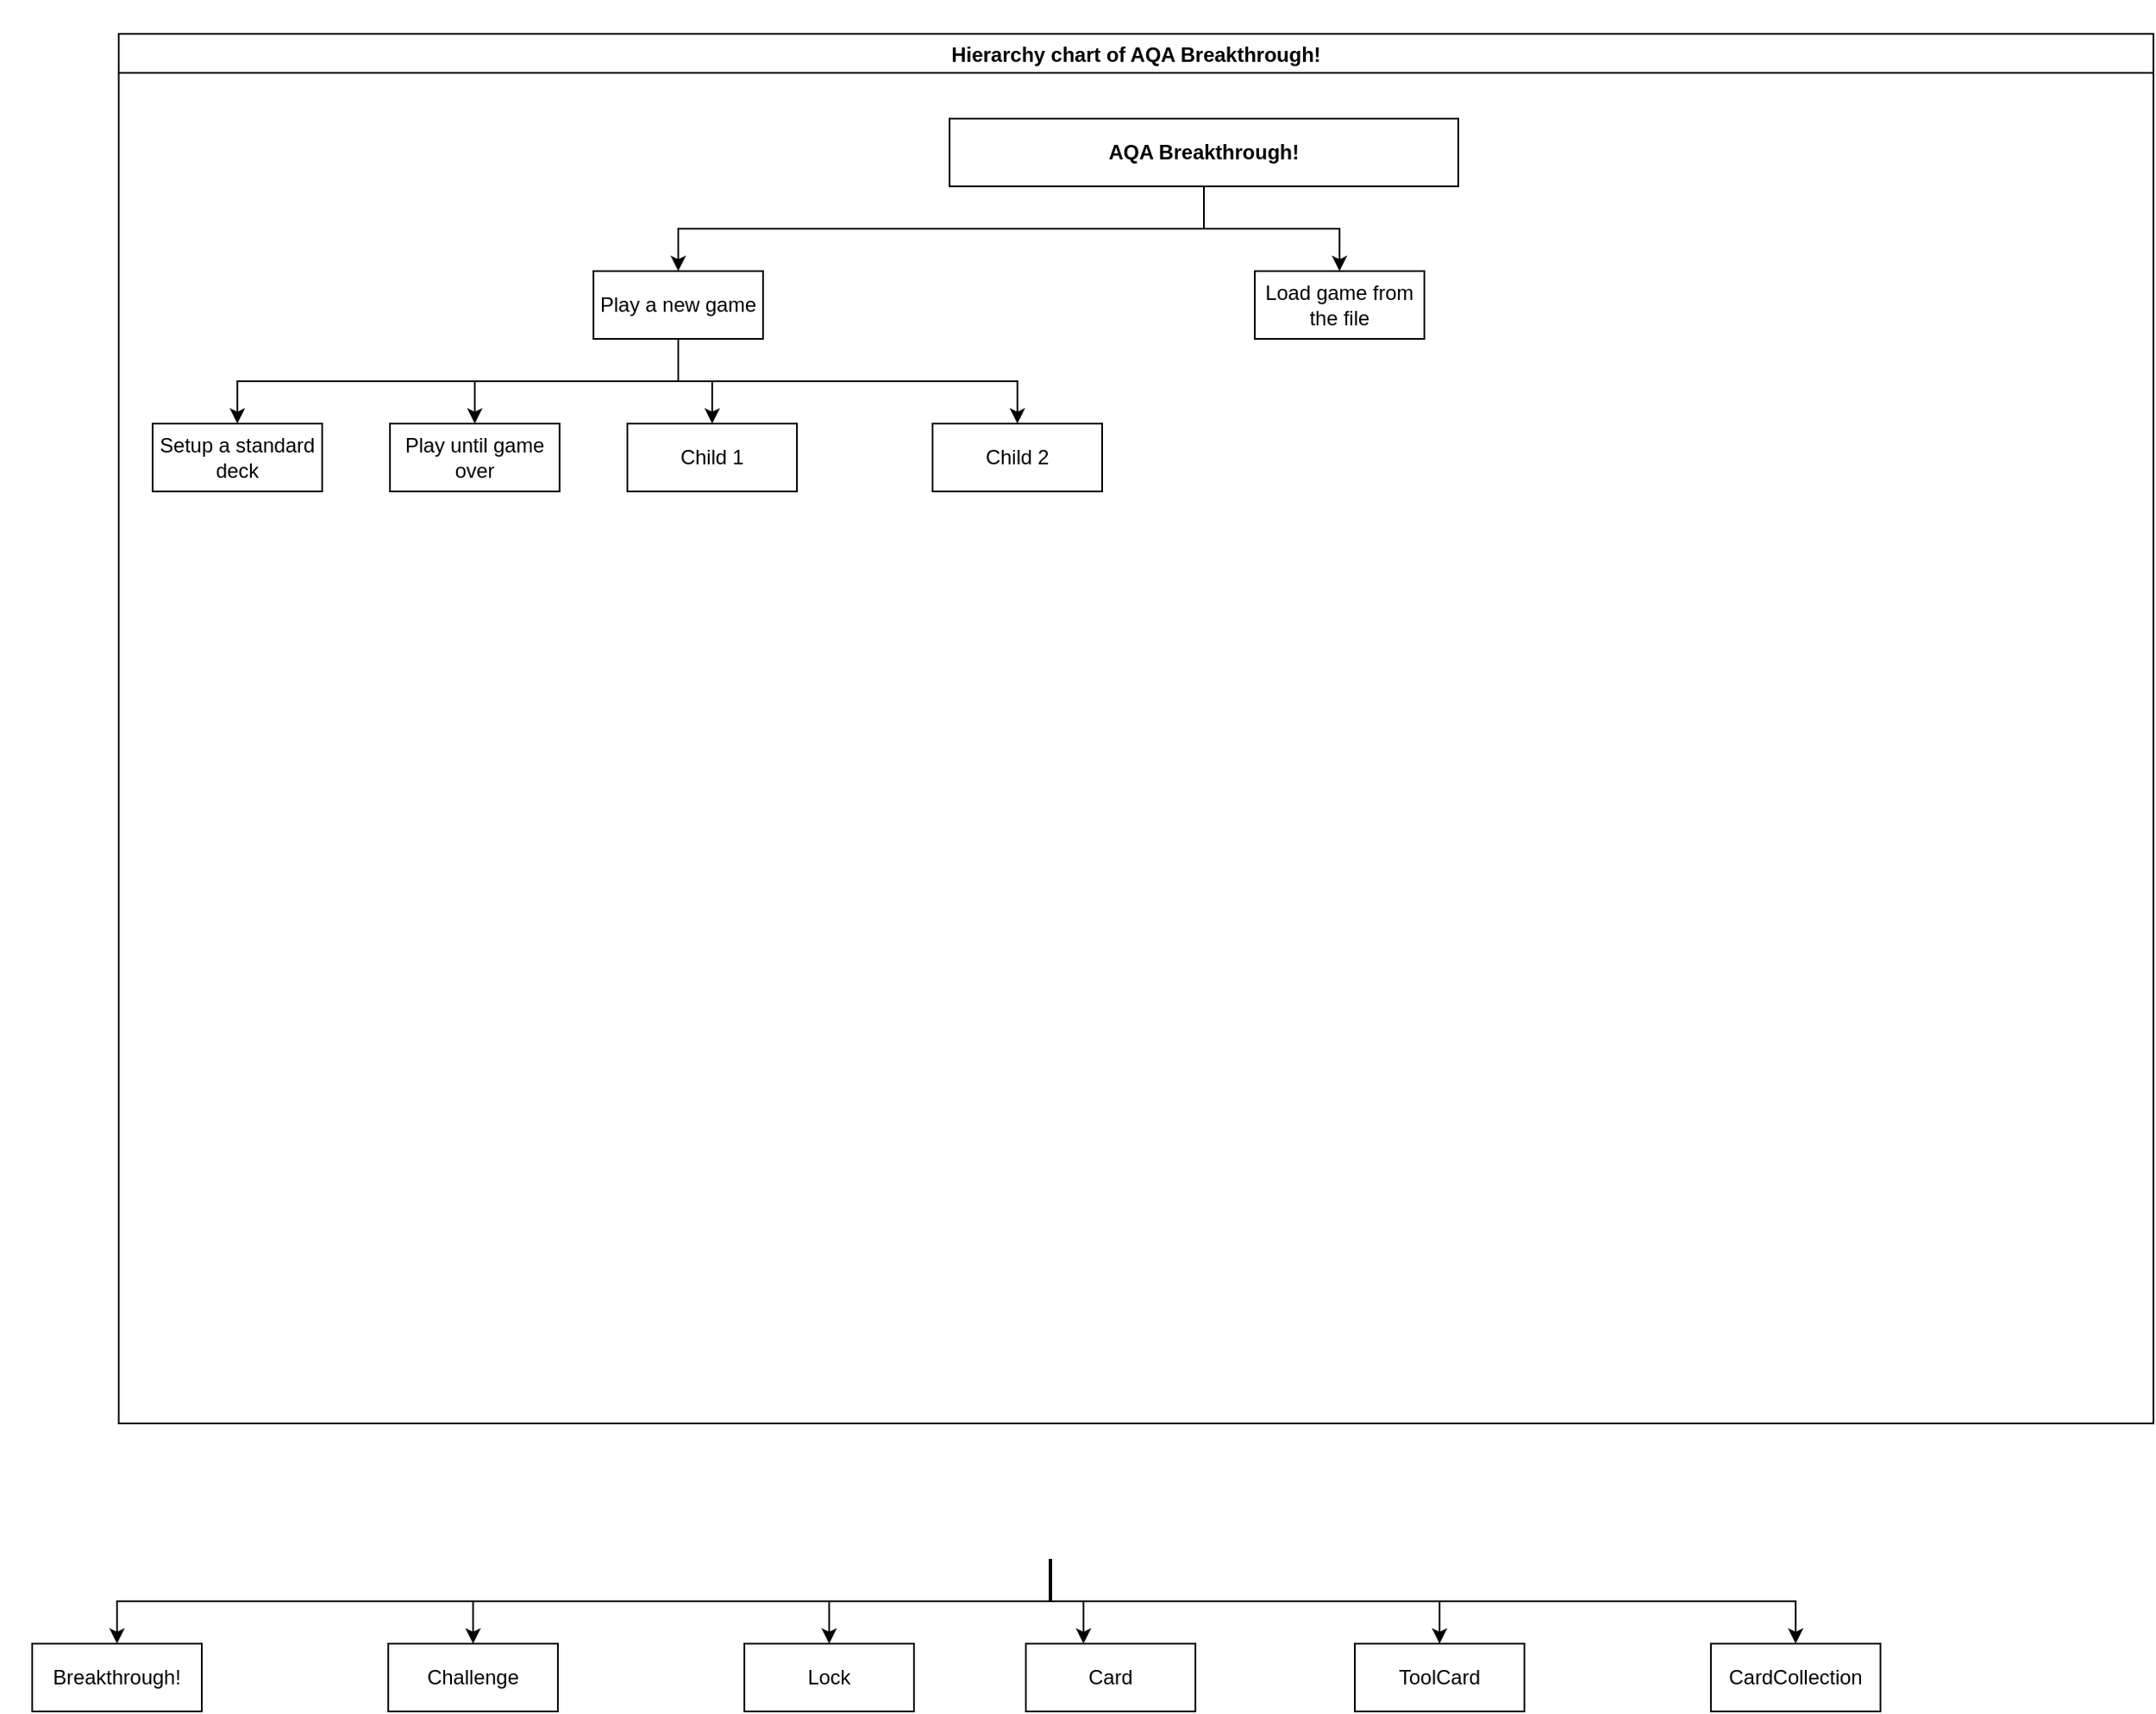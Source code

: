 <mxfile version="15.1.3" type="device"><diagram id="319-gNGehTpNslHtQPOz" name="Page-1"><mxGraphModel dx="2417" dy="1102" grid="1" gridSize="10" guides="1" tooltips="1" connect="1" arrows="1" fold="1" page="1" pageScale="1" pageWidth="827" pageHeight="1169" math="0" shadow="0"><root><mxCell id="0"/><mxCell id="1" parent="0"/><mxCell id="tbCygG3n8o6_lgiM14gP-38" value="Breakthrough!" style="whiteSpace=wrap;html=1;" vertex="1" parent="1"><mxGeometry x="-731" y="1050" width="100" height="40" as="geometry"/></mxCell><mxCell id="tbCygG3n8o6_lgiM14gP-40" value="Challenge" style="whiteSpace=wrap;html=1;" vertex="1" parent="1"><mxGeometry x="-521" y="1050" width="100" height="40" as="geometry"/></mxCell><mxCell id="tbCygG3n8o6_lgiM14gP-49" value="Lock" style="whiteSpace=wrap;html=1;" vertex="1" parent="1"><mxGeometry x="-311" y="1050" width="100" height="40" as="geometry"/></mxCell><mxCell id="tbCygG3n8o6_lgiM14gP-51" value="ToolCard" style="whiteSpace=wrap;html=1;" vertex="1" parent="1"><mxGeometry x="49" y="1050" width="100" height="40" as="geometry"/></mxCell><mxCell id="tbCygG3n8o6_lgiM14gP-52" value="" style="edgeStyle=elbowEdgeStyle;elbow=vertical;html=1;rounded=0;" edge="1" parent="1" target="tbCygG3n8o6_lgiM14gP-51"><mxGeometry relative="1" as="geometry"><mxPoint x="-131" y="1010" as="sourcePoint"/><Array as="points"><mxPoint x="-151" y="1025"/></Array></mxGeometry></mxCell><mxCell id="tbCygG3n8o6_lgiM14gP-83" value="Card" style="whiteSpace=wrap;html=1;" vertex="1" parent="1"><mxGeometry x="-145" y="1050" width="100" height="40" as="geometry"/></mxCell><mxCell id="tbCygG3n8o6_lgiM14gP-84" value="" style="edgeStyle=elbowEdgeStyle;elbow=vertical;html=1;rounded=0;" edge="1" parent="1" target="tbCygG3n8o6_lgiM14gP-83"><mxGeometry relative="1" as="geometry"><mxPoint x="-131" y="1010" as="sourcePoint"/><Array as="points"><mxPoint x="-111" y="1025"/><mxPoint x="-131" y="1025"/></Array></mxGeometry></mxCell><mxCell id="tbCygG3n8o6_lgiM14gP-85" value="CardCollection" style="whiteSpace=wrap;html=1;" vertex="1" parent="1"><mxGeometry x="259" y="1050" width="100" height="40" as="geometry"/></mxCell><mxCell id="tbCygG3n8o6_lgiM14gP-87" value="" style="group" vertex="1" connectable="0" parent="1"><mxGeometry x="-131" y="1000" as="geometry"/></mxCell><mxCell id="tbCygG3n8o6_lgiM14gP-50" value="" style="edgeStyle=elbowEdgeStyle;elbow=vertical;html=1;rounded=0;" edge="1" parent="tbCygG3n8o6_lgiM14gP-87" target="tbCygG3n8o6_lgiM14gP-49"><mxGeometry relative="1" as="geometry"><mxPoint as="sourcePoint"/></mxGeometry></mxCell><mxCell id="tbCygG3n8o6_lgiM14gP-86" value="" style="edgeStyle=elbowEdgeStyle;elbow=vertical;html=1;rounded=0;" edge="1" parent="tbCygG3n8o6_lgiM14gP-87" target="tbCygG3n8o6_lgiM14gP-85"><mxGeometry relative="1" as="geometry"><mxPoint as="sourcePoint"/></mxGeometry></mxCell><mxCell id="tbCygG3n8o6_lgiM14gP-89" value="" style="group" vertex="1" connectable="0" parent="1"><mxGeometry x="-130" y="1000" as="geometry"/></mxCell><mxCell id="tbCygG3n8o6_lgiM14gP-39" value="" style="edgeStyle=elbowEdgeStyle;elbow=vertical;html=1;rounded=0;" edge="1" parent="tbCygG3n8o6_lgiM14gP-89" target="tbCygG3n8o6_lgiM14gP-38"><mxGeometry relative="1" as="geometry"><mxPoint as="sourcePoint"/></mxGeometry></mxCell><mxCell id="tbCygG3n8o6_lgiM14gP-41" value="" style="edgeStyle=elbowEdgeStyle;elbow=vertical;html=1;rounded=0;" edge="1" parent="tbCygG3n8o6_lgiM14gP-89" target="tbCygG3n8o6_lgiM14gP-40"><mxGeometry relative="1" as="geometry"><mxPoint as="sourcePoint"/></mxGeometry></mxCell><mxCell id="tbCygG3n8o6_lgiM14gP-106" value="" style="group" vertex="1" connectable="0" parent="1"><mxGeometry x="-750" y="80" width="1200" height="820" as="geometry"/></mxCell><mxCell id="tbCygG3n8o6_lgiM14gP-30" value="Hierarchy chart of AQA Breakthrough!" style="swimlane;" vertex="1" parent="tbCygG3n8o6_lgiM14gP-106"><mxGeometry x="70" y="20" width="1200" height="820" as="geometry"/></mxCell><mxCell id="tbCygG3n8o6_lgiM14gP-37" value="&lt;b&gt;AQA Breakthrough!&lt;/b&gt;" style="whiteSpace=wrap;html=1;" vertex="1" parent="tbCygG3n8o6_lgiM14gP-30"><mxGeometry x="490" y="50" width="300" height="40" as="geometry"/></mxCell><mxCell id="tbCygG3n8o6_lgiM14gP-97" value="Play a new game" style="whiteSpace=wrap;html=1;" vertex="1" parent="tbCygG3n8o6_lgiM14gP-30"><mxGeometry x="280" y="140" width="100" height="40" as="geometry"/></mxCell><mxCell id="tbCygG3n8o6_lgiM14gP-98" value="" style="edgeStyle=elbowEdgeStyle;elbow=vertical;html=1;rounded=0;" edge="1" parent="tbCygG3n8o6_lgiM14gP-30" target="tbCygG3n8o6_lgiM14gP-97"><mxGeometry relative="1" as="geometry"><mxPoint x="640" y="90" as="sourcePoint"/></mxGeometry></mxCell><mxCell id="tbCygG3n8o6_lgiM14gP-99" value="Load game from the file" style="whiteSpace=wrap;html=1;" vertex="1" parent="tbCygG3n8o6_lgiM14gP-30"><mxGeometry x="670" y="140" width="100" height="40" as="geometry"/></mxCell><mxCell id="tbCygG3n8o6_lgiM14gP-100" value="" style="edgeStyle=elbowEdgeStyle;elbow=vertical;html=1;rounded=0;" edge="1" parent="tbCygG3n8o6_lgiM14gP-30" target="tbCygG3n8o6_lgiM14gP-99"><mxGeometry relative="1" as="geometry"><mxPoint x="640" y="90" as="sourcePoint"/></mxGeometry></mxCell><mxCell id="tbCygG3n8o6_lgiM14gP-109" value="Setup a standard deck" style="whiteSpace=wrap;html=1;" vertex="1" parent="tbCygG3n8o6_lgiM14gP-30"><mxGeometry x="20" y="230" width="100" height="40" as="geometry"/></mxCell><mxCell id="tbCygG3n8o6_lgiM14gP-111" value="Play until game over" style="whiteSpace=wrap;html=1;" vertex="1" parent="tbCygG3n8o6_lgiM14gP-30"><mxGeometry x="160" y="230" width="100" height="40" as="geometry"/></mxCell><mxCell id="tbCygG3n8o6_lgiM14gP-110" value="" style="edgeStyle=elbowEdgeStyle;elbow=vertical;html=1;rounded=0;exitX=0.5;exitY=1;exitDx=0;exitDy=0;" edge="1" parent="tbCygG3n8o6_lgiM14gP-30" target="tbCygG3n8o6_lgiM14gP-109" source="tbCygG3n8o6_lgiM14gP-97"><mxGeometry x="-310" y="260" as="geometry"><mxPoint x="570" y="180" as="sourcePoint"/></mxGeometry></mxCell><mxCell id="tbCygG3n8o6_lgiM14gP-112" value="" style="edgeStyle=elbowEdgeStyle;elbow=vertical;html=1;rounded=0;exitX=0.5;exitY=1;exitDx=0;exitDy=0;" edge="1" parent="tbCygG3n8o6_lgiM14gP-30" target="tbCygG3n8o6_lgiM14gP-111" source="tbCygG3n8o6_lgiM14gP-97"><mxGeometry x="-310" y="260" as="geometry"><mxPoint x="570" y="180" as="sourcePoint"/><Array as="points"><mxPoint x="300" y="205"/><mxPoint x="350" y="205"/><mxPoint x="420" y="205"/></Array></mxGeometry></mxCell><mxCell id="tbCygG3n8o6_lgiM14gP-107" value="" style="group" vertex="1" connectable="0" parent="tbCygG3n8o6_lgiM14gP-30"><mxGeometry x="210" y="180" width="240" height="90" as="geometry"/></mxCell><mxCell id="tbCygG3n8o6_lgiM14gP-102" value="Child 1" style="whiteSpace=wrap;html=1;" vertex="1" parent="tbCygG3n8o6_lgiM14gP-107"><mxGeometry x="90" y="50" width="100" height="40" as="geometry"/></mxCell><mxCell id="tbCygG3n8o6_lgiM14gP-103" value="" style="edgeStyle=elbowEdgeStyle;elbow=vertical;html=1;rounded=0;" edge="1" parent="tbCygG3n8o6_lgiM14gP-107" target="tbCygG3n8o6_lgiM14gP-102"><mxGeometry relative="1" as="geometry"><mxPoint x="120" as="sourcePoint"/></mxGeometry></mxCell><mxCell id="tbCygG3n8o6_lgiM14gP-105" value="" style="edgeStyle=elbowEdgeStyle;elbow=vertical;html=1;rounded=0;" edge="1" parent="tbCygG3n8o6_lgiM14gP-107" target="tbCygG3n8o6_lgiM14gP-104"><mxGeometry relative="1" as="geometry"><mxPoint x="120" as="sourcePoint"/></mxGeometry></mxCell><mxCell id="tbCygG3n8o6_lgiM14gP-104" value="Child 2" style="whiteSpace=wrap;html=1;" vertex="1" parent="tbCygG3n8o6_lgiM14gP-30"><mxGeometry x="480" y="230" width="100" height="40" as="geometry"/></mxCell></root></mxGraphModel></diagram></mxfile>